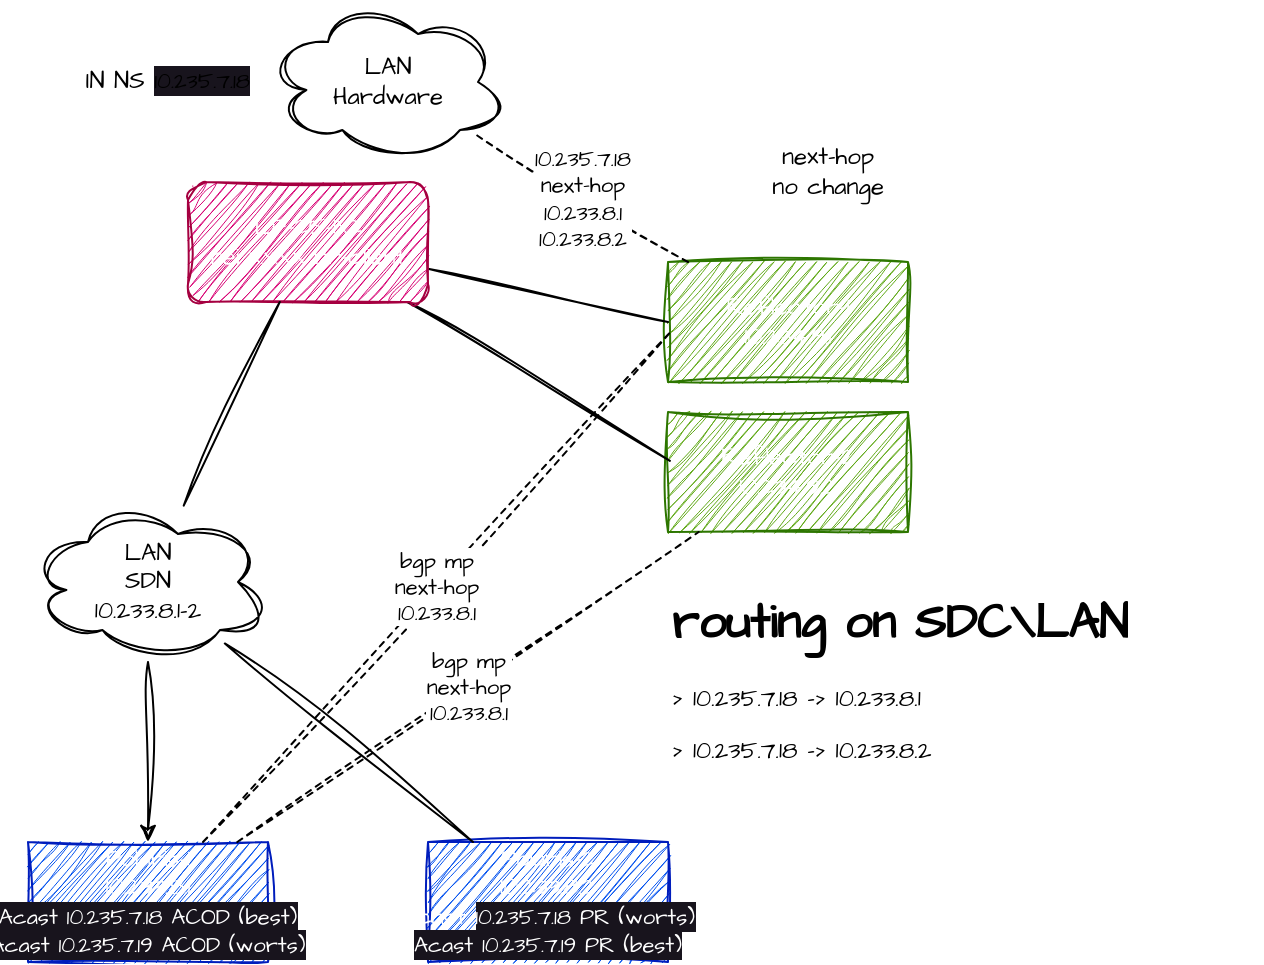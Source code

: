 <mxfile version="24.1.0" type="device">
  <diagram name="Page-1" id="uDSp3NLsImSlfOM2CZwq">
    <mxGraphModel dx="981" dy="563" grid="1" gridSize="10" guides="1" tooltips="1" connect="1" arrows="1" fold="1" page="1" pageScale="1" pageWidth="827" pageHeight="1169" math="0" shadow="0">
      <root>
        <mxCell id="0" />
        <mxCell id="1" parent="0" />
        <mxCell id="Ti4Q4SszKWdOWZy4-kIw-1" value="LAN&lt;div&gt;Hardware&lt;/div&gt;" style="ellipse;shape=cloud;whiteSpace=wrap;html=1;sketch=1;hachureGap=4;jiggle=2;curveFitting=1;fontFamily=Architects Daughter;fontSource=https%3A%2F%2Ffonts.googleapis.com%2Fcss%3Ffamily%3DArchitects%2BDaughter;" vertex="1" parent="1">
          <mxGeometry x="200" y="350" width="120" height="80" as="geometry" />
        </mxCell>
        <mxCell id="Ti4Q4SszKWdOWZy4-kIw-19" value="" style="edgeStyle=orthogonalEdgeStyle;rounded=0;sketch=1;hachureGap=4;jiggle=2;curveFitting=1;orthogonalLoop=1;jettySize=auto;html=1;fontFamily=Architects Daughter;fontSource=https%3A%2F%2Ffonts.googleapis.com%2Fcss%3Ffamily%3DArchitects%2BDaughter;" edge="1" parent="1" source="Ti4Q4SszKWdOWZy4-kIw-2" target="Ti4Q4SszKWdOWZy4-kIw-3">
          <mxGeometry relative="1" as="geometry">
            <mxPoint x="140" y="660" as="targetPoint" />
          </mxGeometry>
        </mxCell>
        <mxCell id="Ti4Q4SszKWdOWZy4-kIw-2" value="LAN&lt;div&gt;SDN&lt;/div&gt;&lt;div&gt;10.233.8.1-2&lt;/div&gt;" style="ellipse;shape=cloud;whiteSpace=wrap;html=1;sketch=1;hachureGap=4;jiggle=2;curveFitting=1;fontFamily=Architects Daughter;fontSource=https%3A%2F%2Ffonts.googleapis.com%2Fcss%3Ffamily%3DArchitects%2BDaughter;" vertex="1" parent="1">
          <mxGeometry x="80" y="600" width="120" height="80" as="geometry" />
        </mxCell>
        <mxCell id="Ti4Q4SszKWdOWZy4-kIw-3" value="Polaris-1&lt;div&gt;10.233.8.1&lt;br&gt;&lt;/div&gt;&lt;div&gt;&lt;span style=&quot;font-size: 11px; text-wrap: nowrap; background-color: rgb(24, 20, 29);&quot;&gt;Acast 10.235.7.18 ACOD (best)&lt;/span&gt;&lt;br&gt;&lt;/div&gt;&lt;div&gt;&lt;span style=&quot;font-size: 11px; text-wrap: nowrap; background-color: rgb(24, 20, 29);&quot;&gt;Acast 10.235.7.19 ACOD (worts)&lt;/span&gt;&lt;span style=&quot;font-size: 11px; text-wrap: nowrap; background-color: rgb(24, 20, 29);&quot;&gt;&lt;br&gt;&lt;/span&gt;&lt;/div&gt;" style="rounded=0;whiteSpace=wrap;html=1;sketch=1;hachureGap=4;jiggle=2;curveFitting=1;fontFamily=Architects Daughter;fontSource=https%3A%2F%2Ffonts.googleapis.com%2Fcss%3Ffamily%3DArchitects%2BDaughter;fillColor=#0050ef;fontColor=#ffffff;strokeColor=#001DBC;" vertex="1" parent="1">
          <mxGeometry x="80" y="770" width="120" height="60" as="geometry" />
        </mxCell>
        <mxCell id="Ti4Q4SszKWdOWZy4-kIw-4" value="Polaris-2&lt;div&gt;10.233.8.2&lt;br&gt;&lt;/div&gt;&lt;div&gt;Acast&amp;nbsp;&lt;span style=&quot;background-color: rgb(24, 20, 29); font-size: 11px; text-wrap: nowrap;&quot;&gt;10.235.7.18 PR (worts)&lt;/span&gt;&lt;/div&gt;&lt;div&gt;&lt;span style=&quot;font-size: 11px; text-wrap: nowrap; background-color: rgb(24, 20, 29);&quot;&gt;Acast 10.235.7.19 PR (best)&lt;/span&gt;&lt;span style=&quot;background-color: rgb(24, 20, 29); font-size: 11px; text-wrap: nowrap;&quot;&gt;&lt;br&gt;&lt;/span&gt;&lt;/div&gt;" style="rounded=0;whiteSpace=wrap;html=1;sketch=1;hachureGap=4;jiggle=2;curveFitting=1;fontFamily=Architects Daughter;fontSource=https%3A%2F%2Ffonts.googleapis.com%2Fcss%3Ffamily%3DArchitects%2BDaughter;fillColor=#0050ef;fontColor=#ffffff;strokeColor=#001DBC;" vertex="1" parent="1">
          <mxGeometry x="280" y="770" width="120" height="60" as="geometry" />
        </mxCell>
        <mxCell id="Ti4Q4SszKWdOWZy4-kIw-5" value="Reflector-1&lt;div&gt;10.234.9.1&lt;/div&gt;" style="rounded=0;whiteSpace=wrap;html=1;sketch=1;hachureGap=4;jiggle=2;curveFitting=1;fontFamily=Architects Daughter;fontSource=https%3A%2F%2Ffonts.googleapis.com%2Fcss%3Ffamily%3DArchitects%2BDaughter;fillColor=#60a917;fontColor=#ffffff;strokeColor=#2D7600;" vertex="1" parent="1">
          <mxGeometry x="400" y="480" width="120" height="60" as="geometry" />
        </mxCell>
        <mxCell id="Ti4Q4SszKWdOWZy4-kIw-6" value="Reflector-2&lt;div&gt;10.234.9.2&lt;br&gt;&lt;/div&gt;" style="rounded=0;whiteSpace=wrap;html=1;sketch=1;hachureGap=4;jiggle=2;curveFitting=1;fontFamily=Architects Daughter;fontSource=https%3A%2F%2Ffonts.googleapis.com%2Fcss%3Ffamily%3DArchitects%2BDaughter;fillColor=#60a917;fontColor=#ffffff;strokeColor=#2D7600;" vertex="1" parent="1">
          <mxGeometry x="400" y="555" width="120" height="60" as="geometry" />
        </mxCell>
        <mxCell id="Ti4Q4SszKWdOWZy4-kIw-7" value="" style="endArrow=none;html=1;rounded=0;sketch=1;hachureGap=4;jiggle=2;curveFitting=1;fontFamily=Architects Daughter;fontSource=https%3A%2F%2Ffonts.googleapis.com%2Fcss%3Ffamily%3DArchitects%2BDaughter;entryX=0;entryY=0.5;entryDx=0;entryDy=0;" edge="1" parent="1" source="Ti4Q4SszKWdOWZy4-kIw-16" target="Ti4Q4SszKWdOWZy4-kIw-5">
          <mxGeometry width="50" height="50" relative="1" as="geometry">
            <mxPoint x="350" y="700" as="sourcePoint" />
            <mxPoint x="400" y="650" as="targetPoint" />
          </mxGeometry>
        </mxCell>
        <mxCell id="Ti4Q4SszKWdOWZy4-kIw-8" value="" style="endArrow=none;html=1;rounded=0;sketch=1;hachureGap=4;jiggle=2;curveFitting=1;fontFamily=Architects Daughter;fontSource=https%3A%2F%2Ffonts.googleapis.com%2Fcss%3Ffamily%3DArchitects%2BDaughter;entryX=0.008;entryY=0.407;entryDx=0;entryDy=0;entryPerimeter=0;" edge="1" parent="1" source="Ti4Q4SszKWdOWZy4-kIw-16" target="Ti4Q4SszKWdOWZy4-kIw-6">
          <mxGeometry width="50" height="50" relative="1" as="geometry">
            <mxPoint x="318" y="474" as="sourcePoint" />
            <mxPoint x="410" y="520" as="targetPoint" />
          </mxGeometry>
        </mxCell>
        <mxCell id="Ti4Q4SszKWdOWZy4-kIw-10" value="" style="endArrow=none;html=1;rounded=0;sketch=1;hachureGap=4;jiggle=2;curveFitting=1;fontFamily=Architects Daughter;fontSource=https%3A%2F%2Ffonts.googleapis.com%2Fcss%3Ffamily%3DArchitects%2BDaughter;" edge="1" parent="1" source="Ti4Q4SszKWdOWZy4-kIw-4" target="Ti4Q4SszKWdOWZy4-kIw-2">
          <mxGeometry width="50" height="50" relative="1" as="geometry">
            <mxPoint x="160" y="770" as="sourcePoint" />
            <mxPoint x="239" y="684" as="targetPoint" />
          </mxGeometry>
        </mxCell>
        <mxCell id="Ti4Q4SszKWdOWZy4-kIw-11" value="bgp mp&lt;div&gt;next-hop&lt;/div&gt;&lt;div&gt;10.233.8.1&lt;/div&gt;" style="endArrow=none;dashed=1;html=1;rounded=0;sketch=1;hachureGap=4;jiggle=2;curveFitting=1;fontFamily=Architects Daughter;fontSource=https%3A%2F%2Ffonts.googleapis.com%2Fcss%3Ffamily%3DArchitects%2BDaughter;" edge="1" parent="1" source="Ti4Q4SszKWdOWZy4-kIw-3" target="Ti4Q4SszKWdOWZy4-kIw-6">
          <mxGeometry width="50" height="50" relative="1" as="geometry">
            <mxPoint x="340" y="690" as="sourcePoint" />
            <mxPoint x="390" y="640" as="targetPoint" />
          </mxGeometry>
        </mxCell>
        <mxCell id="Ti4Q4SszKWdOWZy4-kIw-12" value="bgp mp&lt;div&gt;next-hop&lt;/div&gt;&lt;div&gt;10.233.8.1&lt;/div&gt;" style="endArrow=none;dashed=1;html=1;rounded=0;sketch=1;hachureGap=4;jiggle=2;curveFitting=1;fontFamily=Architects Daughter;fontSource=https%3A%2F%2Ffonts.googleapis.com%2Fcss%3Ffamily%3DArchitects%2BDaughter;entryX=0.013;entryY=0.577;entryDx=0;entryDy=0;entryPerimeter=0;" edge="1" parent="1" source="Ti4Q4SszKWdOWZy4-kIw-3" target="Ti4Q4SszKWdOWZy4-kIw-5">
          <mxGeometry width="50" height="50" relative="1" as="geometry">
            <mxPoint x="205" y="770" as="sourcePoint" />
            <mxPoint x="425" y="625" as="targetPoint" />
          </mxGeometry>
        </mxCell>
        <mxCell id="Ti4Q4SszKWdOWZy4-kIw-13" value="10.235.7.18&lt;div&gt;&lt;div&gt;next-hop&lt;/div&gt;&lt;div&gt;10.233.8.1&lt;/div&gt;&lt;/div&gt;&lt;div&gt;10.233.8.2&lt;br&gt;&lt;/div&gt;" style="endArrow=none;dashed=1;html=1;rounded=0;sketch=1;hachureGap=4;jiggle=2;curveFitting=1;fontFamily=Architects Daughter;fontSource=https%3A%2F%2Ffonts.googleapis.com%2Fcss%3Ffamily%3DArchitects%2BDaughter;" edge="1" parent="1" source="Ti4Q4SszKWdOWZy4-kIw-5" target="Ti4Q4SszKWdOWZy4-kIw-1">
          <mxGeometry x="0.004" width="50" height="50" relative="1" as="geometry">
            <mxPoint x="187" y="770" as="sourcePoint" />
            <mxPoint x="412" y="525" as="targetPoint" />
            <mxPoint as="offset" />
          </mxGeometry>
        </mxCell>
        <mxCell id="Ti4Q4SszKWdOWZy4-kIw-14" value="IN NS&amp;nbsp;&lt;span style=&quot;font-size: 11px; text-wrap: nowrap; background-color: rgb(24, 20, 29);&quot;&gt;10.235.7.18&lt;/span&gt;" style="text;html=1;align=center;verticalAlign=middle;whiteSpace=wrap;rounded=0;fontFamily=Architects Daughter;fontSource=https%3A%2F%2Ffonts.googleapis.com%2Fcss%3Ffamily%3DArchitects%2BDaughter;" vertex="1" parent="1">
          <mxGeometry x="105" y="375" width="90" height="30" as="geometry" />
        </mxCell>
        <mxCell id="Ti4Q4SszKWdOWZy4-kIw-16" value="LF-25-1\2&lt;div&gt;nei x.x.x.x rr-client&lt;/div&gt;" style="rounded=1;whiteSpace=wrap;html=1;sketch=1;hachureGap=4;jiggle=2;curveFitting=1;fontFamily=Architects Daughter;fontSource=https%3A%2F%2Ffonts.googleapis.com%2Fcss%3Ffamily%3DArchitects%2BDaughter;fillColor=#d80073;fontColor=#ffffff;strokeColor=#A50040;" vertex="1" parent="1">
          <mxGeometry x="160" y="440" width="120" height="60" as="geometry" />
        </mxCell>
        <mxCell id="Ti4Q4SszKWdOWZy4-kIw-17" value="next-hop no change" style="text;html=1;align=center;verticalAlign=middle;whiteSpace=wrap;rounded=0;fontFamily=Architects Daughter;fontSource=https%3A%2F%2Ffonts.googleapis.com%2Fcss%3Ffamily%3DArchitects%2BDaughter;" vertex="1" parent="1">
          <mxGeometry x="450" y="420" width="60" height="30" as="geometry" />
        </mxCell>
        <mxCell id="Ti4Q4SszKWdOWZy4-kIw-21" value="" style="endArrow=none;html=1;rounded=0;sketch=1;hachureGap=4;jiggle=2;curveFitting=1;fontFamily=Architects Daughter;fontSource=https%3A%2F%2Ffonts.googleapis.com%2Fcss%3Ffamily%3DArchitects%2BDaughter;" edge="1" parent="1" source="Ti4Q4SszKWdOWZy4-kIw-2" target="Ti4Q4SszKWdOWZy4-kIw-16">
          <mxGeometry width="50" height="50" relative="1" as="geometry">
            <mxPoint x="340" y="640" as="sourcePoint" />
            <mxPoint x="390" y="590" as="targetPoint" />
          </mxGeometry>
        </mxCell>
        <mxCell id="Ti4Q4SszKWdOWZy4-kIw-23" value="&lt;h1 style=&quot;margin-top: 0px;&quot;&gt;routing on SDC\LAN&lt;/h1&gt;&lt;p&gt;&amp;gt; 10.235.7.18 -&amp;gt; 10.233.8.1&lt;/p&gt;&lt;p&gt;&amp;gt; 10.235.7.18 -&amp;gt; 10.233.8.2&lt;br&gt;&lt;/p&gt;" style="text;html=1;whiteSpace=wrap;overflow=hidden;rounded=0;fontFamily=Architects Daughter;fontSource=https%3A%2F%2Ffonts.googleapis.com%2Fcss%3Ffamily%3DArchitects%2BDaughter;" vertex="1" parent="1">
          <mxGeometry x="400" y="640" width="297" height="120" as="geometry" />
        </mxCell>
      </root>
    </mxGraphModel>
  </diagram>
</mxfile>
